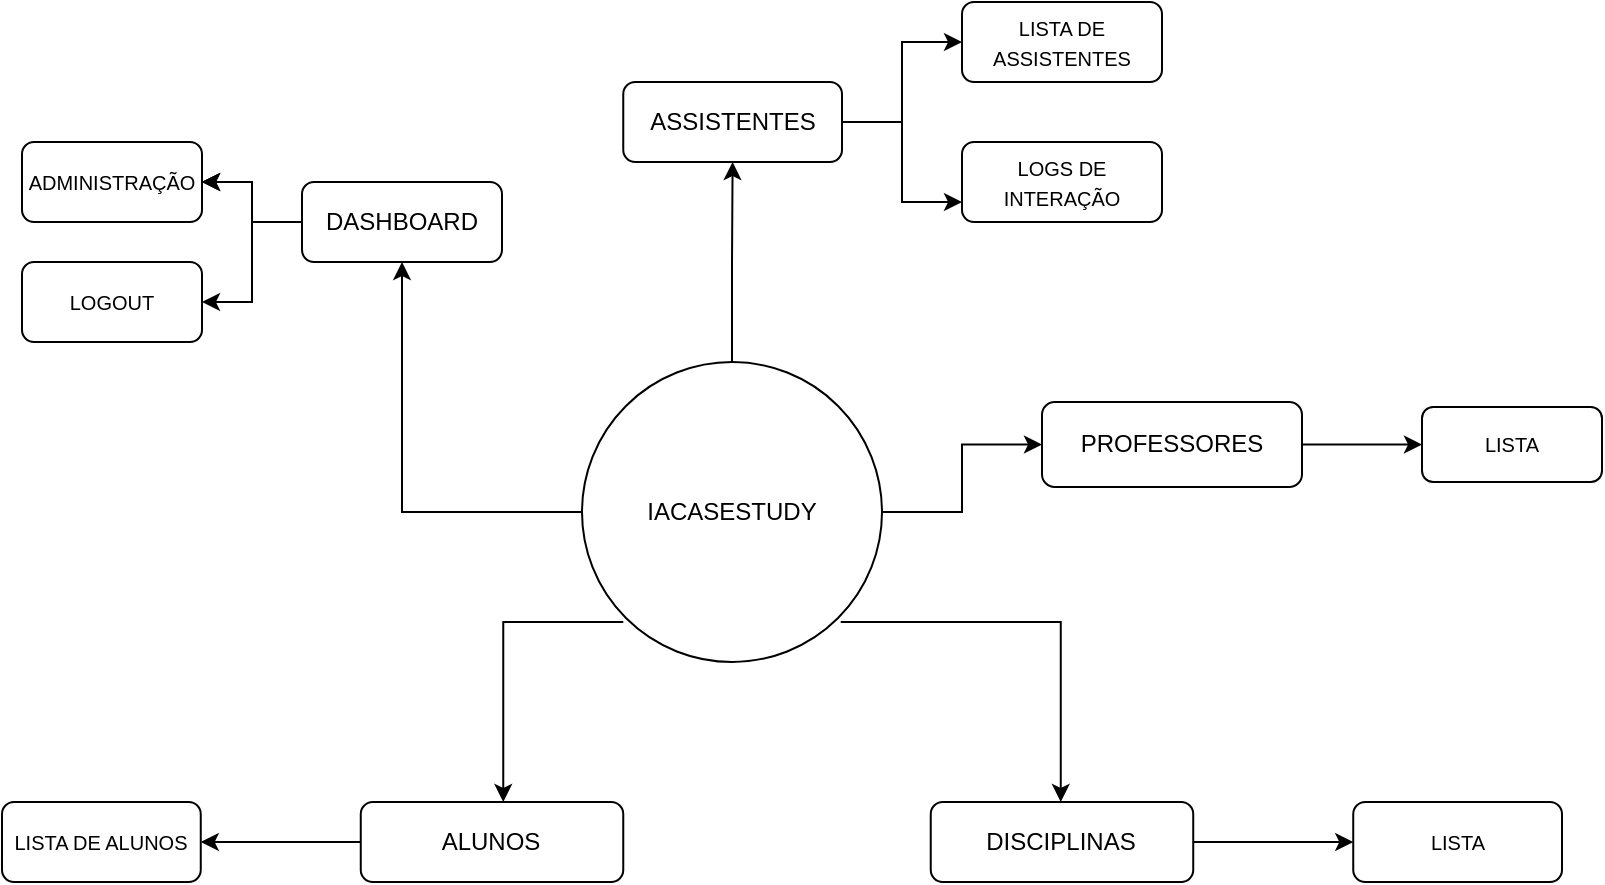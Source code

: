 <mxfile version="24.8.4">
  <diagram name="Página-1" id="4Tg1WF6N8v9AMwLWDzVK">
    <mxGraphModel dx="1050" dy="522" grid="1" gridSize="10" guides="1" tooltips="1" connect="1" arrows="1" fold="1" page="1" pageScale="1" pageWidth="827" pageHeight="1169" math="0" shadow="0">
      <root>
        <mxCell id="0" />
        <mxCell id="1" parent="0" />
        <mxCell id="ZzxBXOHPXOJ55_KjdSg_-22" value="" style="edgeStyle=orthogonalEdgeStyle;rounded=0;orthogonalLoop=1;jettySize=auto;html=1;" edge="1" parent="1" source="ZzxBXOHPXOJ55_KjdSg_-1" target="ZzxBXOHPXOJ55_KjdSg_-21">
          <mxGeometry relative="1" as="geometry" />
        </mxCell>
        <mxCell id="ZzxBXOHPXOJ55_KjdSg_-32" value="" style="edgeStyle=orthogonalEdgeStyle;rounded=0;orthogonalLoop=1;jettySize=auto;html=1;" edge="1" parent="1" source="ZzxBXOHPXOJ55_KjdSg_-1" target="ZzxBXOHPXOJ55_KjdSg_-31">
          <mxGeometry relative="1" as="geometry" />
        </mxCell>
        <mxCell id="ZzxBXOHPXOJ55_KjdSg_-44" value="" style="edgeStyle=orthogonalEdgeStyle;rounded=0;orthogonalLoop=1;jettySize=auto;html=1;" edge="1" parent="1" source="ZzxBXOHPXOJ55_KjdSg_-1" target="ZzxBXOHPXOJ55_KjdSg_-43">
          <mxGeometry relative="1" as="geometry" />
        </mxCell>
        <mxCell id="ZzxBXOHPXOJ55_KjdSg_-1" value="IACASESTUDY" style="ellipse;whiteSpace=wrap;html=1;" vertex="1" parent="1">
          <mxGeometry x="330" y="270" width="150" height="150" as="geometry" />
        </mxCell>
        <mxCell id="ZzxBXOHPXOJ55_KjdSg_-17" value="&lt;font style=&quot;font-size: 10px;&quot;&gt;LOGOUT&lt;/font&gt;" style="rounded=1;whiteSpace=wrap;html=1;" vertex="1" parent="1">
          <mxGeometry x="50" y="220" width="90" height="40" as="geometry" />
        </mxCell>
        <mxCell id="ZzxBXOHPXOJ55_KjdSg_-24" value="" style="edgeStyle=orthogonalEdgeStyle;rounded=0;orthogonalLoop=1;jettySize=auto;html=1;" edge="1" parent="1" source="ZzxBXOHPXOJ55_KjdSg_-21" target="ZzxBXOHPXOJ55_KjdSg_-23">
          <mxGeometry relative="1" as="geometry" />
        </mxCell>
        <mxCell id="ZzxBXOHPXOJ55_KjdSg_-25" value="" style="edgeStyle=orthogonalEdgeStyle;rounded=0;orthogonalLoop=1;jettySize=auto;html=1;" edge="1" parent="1" source="ZzxBXOHPXOJ55_KjdSg_-21" target="ZzxBXOHPXOJ55_KjdSg_-23">
          <mxGeometry relative="1" as="geometry" />
        </mxCell>
        <mxCell id="ZzxBXOHPXOJ55_KjdSg_-29" value="" style="edgeStyle=orthogonalEdgeStyle;rounded=0;orthogonalLoop=1;jettySize=auto;html=1;" edge="1" parent="1" source="ZzxBXOHPXOJ55_KjdSg_-21" target="ZzxBXOHPXOJ55_KjdSg_-23">
          <mxGeometry relative="1" as="geometry" />
        </mxCell>
        <mxCell id="ZzxBXOHPXOJ55_KjdSg_-30" style="edgeStyle=orthogonalEdgeStyle;rounded=0;orthogonalLoop=1;jettySize=auto;html=1;entryX=1;entryY=0.5;entryDx=0;entryDy=0;" edge="1" parent="1" source="ZzxBXOHPXOJ55_KjdSg_-21" target="ZzxBXOHPXOJ55_KjdSg_-17">
          <mxGeometry relative="1" as="geometry" />
        </mxCell>
        <mxCell id="ZzxBXOHPXOJ55_KjdSg_-21" value="DASHBOARD" style="rounded=1;whiteSpace=wrap;html=1;" vertex="1" parent="1">
          <mxGeometry x="190" y="180" width="100" height="40" as="geometry" />
        </mxCell>
        <mxCell id="ZzxBXOHPXOJ55_KjdSg_-23" value="&lt;font style=&quot;font-size: 10px;&quot;&gt;ADMINISTRAÇÃO&lt;/font&gt;" style="rounded=1;whiteSpace=wrap;html=1;" vertex="1" parent="1">
          <mxGeometry x="50" y="160" width="90" height="40" as="geometry" />
        </mxCell>
        <mxCell id="ZzxBXOHPXOJ55_KjdSg_-34" value="" style="edgeStyle=orthogonalEdgeStyle;rounded=0;orthogonalLoop=1;jettySize=auto;html=1;" edge="1" parent="1" source="ZzxBXOHPXOJ55_KjdSg_-31" target="ZzxBXOHPXOJ55_KjdSg_-33">
          <mxGeometry relative="1" as="geometry" />
        </mxCell>
        <mxCell id="ZzxBXOHPXOJ55_KjdSg_-36" style="edgeStyle=orthogonalEdgeStyle;rounded=0;orthogonalLoop=1;jettySize=auto;html=1;exitX=1;exitY=0.5;exitDx=0;exitDy=0;entryX=0;entryY=0.75;entryDx=0;entryDy=0;" edge="1" parent="1" source="ZzxBXOHPXOJ55_KjdSg_-31" target="ZzxBXOHPXOJ55_KjdSg_-35">
          <mxGeometry relative="1" as="geometry" />
        </mxCell>
        <mxCell id="ZzxBXOHPXOJ55_KjdSg_-31" value="ASSISTENTES" style="rounded=1;whiteSpace=wrap;html=1;" vertex="1" parent="1">
          <mxGeometry x="350.63" y="130" width="109.37" height="40" as="geometry" />
        </mxCell>
        <mxCell id="ZzxBXOHPXOJ55_KjdSg_-33" value="&lt;font style=&quot;font-size: 10px;&quot;&gt;LISTA DE ASSISTENTES&lt;/font&gt;" style="rounded=1;whiteSpace=wrap;html=1;" vertex="1" parent="1">
          <mxGeometry x="520" y="90" width="100" height="40" as="geometry" />
        </mxCell>
        <mxCell id="ZzxBXOHPXOJ55_KjdSg_-35" value="&lt;font style=&quot;font-size: 10px;&quot;&gt;LOGS DE INTERAÇÃO&lt;/font&gt;" style="rounded=1;whiteSpace=wrap;html=1;" vertex="1" parent="1">
          <mxGeometry x="520" y="160" width="100" height="40" as="geometry" />
        </mxCell>
        <mxCell id="ZzxBXOHPXOJ55_KjdSg_-59" value="" style="edgeStyle=orthogonalEdgeStyle;rounded=0;orthogonalLoop=1;jettySize=auto;html=1;" edge="1" parent="1" source="ZzxBXOHPXOJ55_KjdSg_-43" target="ZzxBXOHPXOJ55_KjdSg_-58">
          <mxGeometry relative="1" as="geometry" />
        </mxCell>
        <mxCell id="ZzxBXOHPXOJ55_KjdSg_-43" value="PROFESSORES" style="rounded=1;whiteSpace=wrap;html=1;" vertex="1" parent="1">
          <mxGeometry x="560" y="290" width="130" height="42.5" as="geometry" />
        </mxCell>
        <mxCell id="ZzxBXOHPXOJ55_KjdSg_-63" value="" style="edgeStyle=orthogonalEdgeStyle;rounded=0;orthogonalLoop=1;jettySize=auto;html=1;" edge="1" parent="1" source="ZzxBXOHPXOJ55_KjdSg_-45" target="ZzxBXOHPXOJ55_KjdSg_-62">
          <mxGeometry relative="1" as="geometry" />
        </mxCell>
        <mxCell id="ZzxBXOHPXOJ55_KjdSg_-45" value="ALUNOS" style="rounded=1;whiteSpace=wrap;html=1;" vertex="1" parent="1">
          <mxGeometry x="219.38" y="490" width="131.25" height="40" as="geometry" />
        </mxCell>
        <mxCell id="ZzxBXOHPXOJ55_KjdSg_-52" value="" style="endArrow=classic;html=1;rounded=0;" edge="1" parent="1">
          <mxGeometry width="50" height="50" relative="1" as="geometry">
            <mxPoint x="350.63" y="400" as="sourcePoint" />
            <mxPoint x="290.63" y="490" as="targetPoint" />
            <Array as="points">
              <mxPoint x="290.63" y="400" />
            </Array>
          </mxGeometry>
        </mxCell>
        <mxCell id="ZzxBXOHPXOJ55_KjdSg_-53" value="" style="endArrow=classic;html=1;rounded=0;" edge="1" parent="1">
          <mxGeometry width="50" height="50" relative="1" as="geometry">
            <mxPoint x="459.38" y="400" as="sourcePoint" />
            <mxPoint x="569.38" y="490" as="targetPoint" />
            <Array as="points">
              <mxPoint x="549.38" y="400" />
              <mxPoint x="479.38" y="400" />
              <mxPoint x="469.38" y="400" />
              <mxPoint x="569.38" y="400" />
            </Array>
          </mxGeometry>
        </mxCell>
        <mxCell id="ZzxBXOHPXOJ55_KjdSg_-61" value="" style="edgeStyle=orthogonalEdgeStyle;rounded=0;orthogonalLoop=1;jettySize=auto;html=1;" edge="1" parent="1" source="ZzxBXOHPXOJ55_KjdSg_-55" target="ZzxBXOHPXOJ55_KjdSg_-60">
          <mxGeometry relative="1" as="geometry" />
        </mxCell>
        <mxCell id="ZzxBXOHPXOJ55_KjdSg_-55" value="DISCIPLINAS" style="rounded=1;whiteSpace=wrap;html=1;" vertex="1" parent="1">
          <mxGeometry x="504.37" y="490" width="131.25" height="40" as="geometry" />
        </mxCell>
        <mxCell id="ZzxBXOHPXOJ55_KjdSg_-58" value="&lt;font style=&quot;font-size: 10px;&quot;&gt;LISTA&lt;/font&gt;" style="rounded=1;whiteSpace=wrap;html=1;" vertex="1" parent="1">
          <mxGeometry x="750" y="292.5" width="90" height="37.5" as="geometry" />
        </mxCell>
        <mxCell id="ZzxBXOHPXOJ55_KjdSg_-60" value="&lt;font style=&quot;font-size: 10px;&quot;&gt;LISTA&lt;/font&gt;" style="rounded=1;whiteSpace=wrap;html=1;" vertex="1" parent="1">
          <mxGeometry x="715.62" y="490" width="104.38" height="40" as="geometry" />
        </mxCell>
        <mxCell id="ZzxBXOHPXOJ55_KjdSg_-62" value="&lt;font style=&quot;font-size: 10px;&quot;&gt;LISTA DE ALUNOS&lt;/font&gt;" style="rounded=1;whiteSpace=wrap;html=1;" vertex="1" parent="1">
          <mxGeometry x="40" y="490" width="99.38" height="40" as="geometry" />
        </mxCell>
      </root>
    </mxGraphModel>
  </diagram>
</mxfile>
